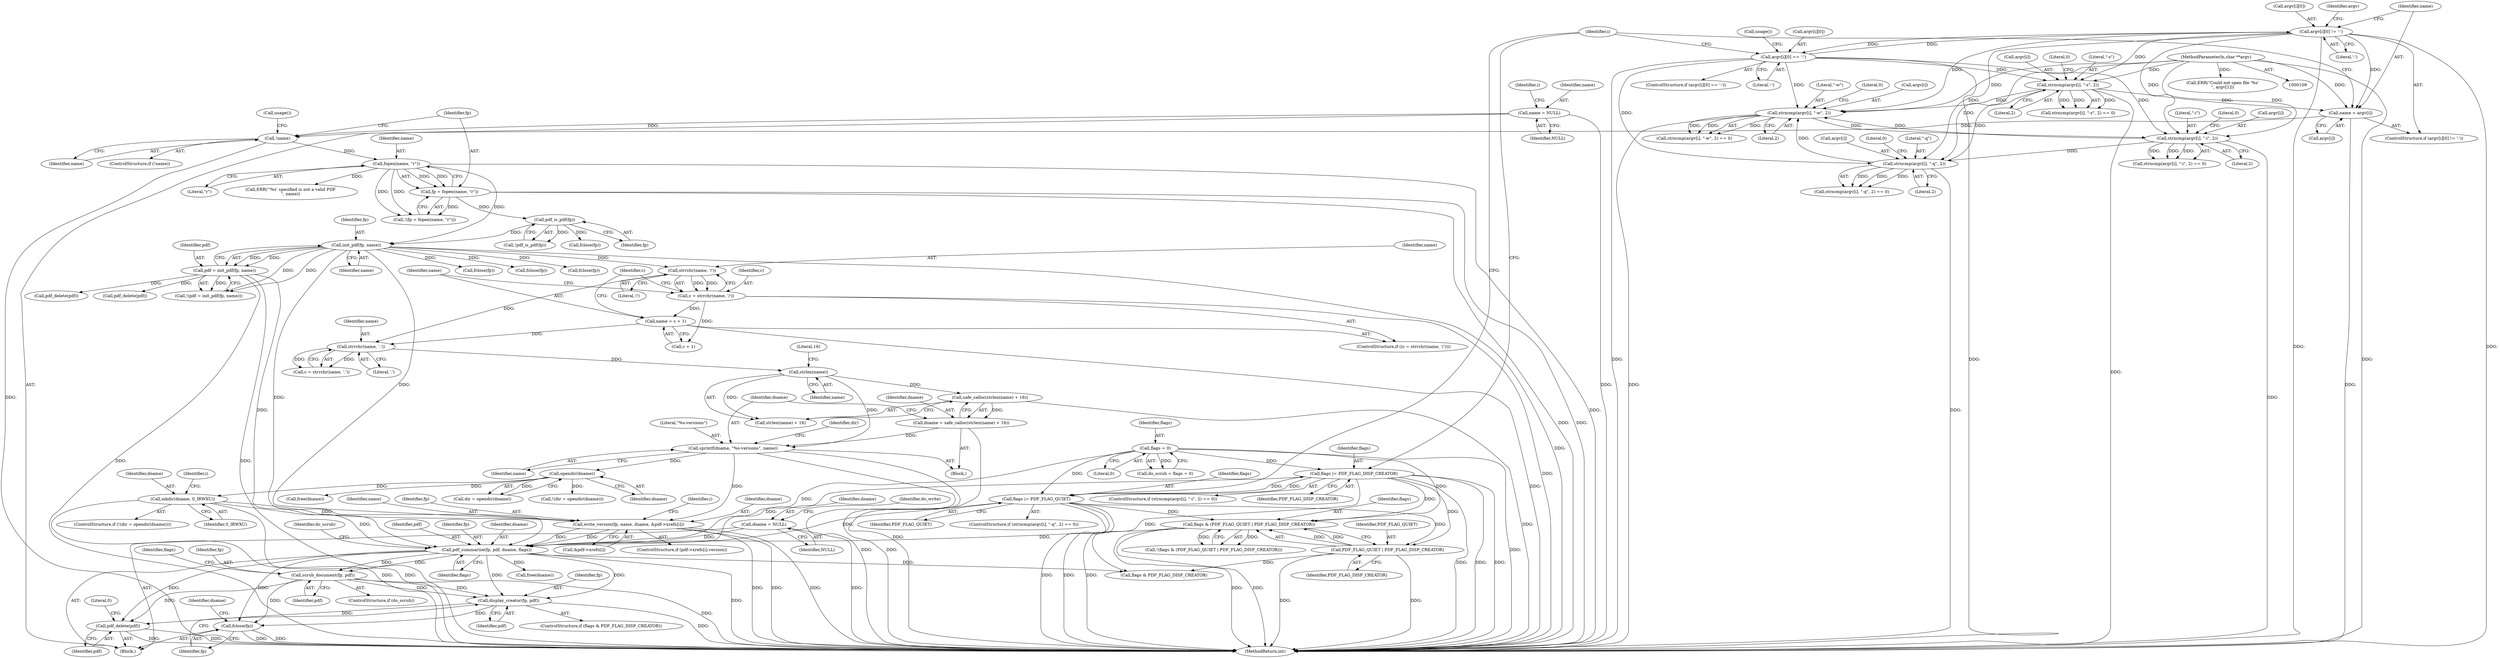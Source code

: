 digraph "0_pdfresurrect_0c4120fffa3dffe97b95c486a120eded82afe8a6@API" {
"1000427" [label="(Call,display_creator(fp, pdf))"];
"1000413" [label="(Call,pdf_summarize(fp, pdf, dname, flags))"];
"1000403" [label="(Call,write_version(fp, name, dname, &pdf->xrefs[i]))"];
"1000262" [label="(Call,init_pdf(fp, name))"];
"1000247" [label="(Call,pdf_is_pdf(fp))"];
"1000230" [label="(Call,fp = fopen(name, \"r\"))"];
"1000232" [label="(Call,fopen(name, \"r\"))"];
"1000225" [label="(Call,!name)"];
"1000209" [label="(Call,name = argv[i])"];
"1000190" [label="(Call,strncmp(argv[i], \"-s\", 2))"];
"1000177" [label="(Call,strncmp(argv[i], \"-q\", 2))"];
"1000216" [label="(Call,argv[i][0] == '-')"];
"1000202" [label="(Call,argv[i][0] != '-')"];
"1000164" [label="(Call,strncmp(argv[i], \"-i\", 2))"];
"1000151" [label="(Call,strncmp(argv[i], \"-w\", 2))"];
"1000111" [label="(MethodParameterIn,char **argv)"];
"1000136" [label="(Call,name = NULL)"];
"1000356" [label="(Call,sprintf(dname, \"%s-versions\", name))"];
"1000349" [label="(Call,dname = safe_calloc(strlen(name) + 16))"];
"1000351" [label="(Call,safe_calloc(strlen(name) + 16))"];
"1000353" [label="(Call,strlen(name))"];
"1000342" [label="(Call,strrchr(name, '.'))"];
"1000331" [label="(Call,strrchr(name, '/'))"];
"1000334" [label="(Call,name = c + 1)"];
"1000329" [label="(Call,c = strrchr(name, '/'))"];
"1000366" [label="(Call,mkdir(dname, S_IRWXU))"];
"1000364" [label="(Call,opendir(dname))"];
"1000260" [label="(Call,pdf = init_pdf(fp, name))"];
"1000322" [label="(Call,dname = NULL)"];
"1000171" [label="(Call,flags |= PDF_FLAG_DISP_CREATOR)"];
"1000184" [label="(Call,flags |= PDF_FLAG_QUIET)"];
"1000133" [label="(Call,flags = 0)"];
"1000303" [label="(Call,flags & (PDF_FLAG_QUIET | PDF_FLAG_DISP_CREATOR))"];
"1000305" [label="(Call,PDF_FLAG_QUIET | PDF_FLAG_DISP_CREATOR)"];
"1000420" [label="(Call,scrub_document(fp, pdf))"];
"1000430" [label="(Call,fclose(fp))"];
"1000434" [label="(Call,pdf_delete(pdf))"];
"1000219" [label="(Identifier,argv)"];
"1000203" [label="(Call,argv[i][0])"];
"1000248" [label="(Identifier,fp)"];
"1000162" [label="(ControlStructure,if (strncmp(argv[i], \"-i\", 2) == 0))"];
"1000343" [label="(Identifier,name)"];
"1000168" [label="(Literal,\"-i\")"];
"1000246" [label="(Call,!pdf_is_pdf(fp))"];
"1000438" [label="(MethodReturn,int)"];
"1000377" [label="(Call,free(dname))"];
"1000112" [label="(Block,)"];
"1000263" [label="(Identifier,fp)"];
"1000304" [label="(Identifier,flags)"];
"1000262" [label="(Call,init_pdf(fp, name))"];
"1000217" [label="(Call,argv[i][0])"];
"1000356" [label="(Call,sprintf(dname, \"%s-versions\", name))"];
"1000189" [label="(Call,strncmp(argv[i], \"-s\", 2) == 0)"];
"1000424" [label="(Call,flags & PDF_FLAG_DISP_CREATOR)"];
"1000379" [label="(Call,pdf_delete(pdf))"];
"1000135" [label="(Literal,0)"];
"1000194" [label="(Literal,\"-s\")"];
"1000331" [label="(Call,strrchr(name, '/'))"];
"1000169" [label="(Literal,2)"];
"1000170" [label="(Literal,0)"];
"1000428" [label="(Identifier,fp)"];
"1000351" [label="(Call,safe_calloc(strlen(name) + 16))"];
"1000326" [label="(Identifier,do_write)"];
"1000209" [label="(Call,name = argv[i])"];
"1000407" [label="(Call,&pdf->xrefs[i])"];
"1000195" [label="(Literal,2)"];
"1000323" [label="(Identifier,dname)"];
"1000165" [label="(Call,argv[i])"];
"1000429" [label="(Identifier,pdf)"];
"1000178" [label="(Call,argv[i])"];
"1000164" [label="(Call,strncmp(argv[i], \"-i\", 2))"];
"1000141" [label="(Identifier,i)"];
"1000415" [label="(Identifier,pdf)"];
"1000353" [label="(Call,strlen(name))"];
"1000307" [label="(Identifier,PDF_FLAG_DISP_CREATOR)"];
"1000260" [label="(Call,pdf = init_pdf(fp, name))"];
"1000234" [label="(Literal,\"r\")"];
"1000134" [label="(Identifier,flags)"];
"1000362" [label="(Call,dir = opendir(dname))"];
"1000191" [label="(Call,argv[i])"];
"1000414" [label="(Identifier,fp)"];
"1000226" [label="(Identifier,name)"];
"1000395" [label="(ControlStructure,if (pdf->xrefs[i].version))"];
"1000177" [label="(Call,strncmp(argv[i], \"-q\", 2))"];
"1000322" [label="(Call,dname = NULL)"];
"1000259" [label="(Call,!(pdf = init_pdf(fp, name)))"];
"1000208" [label="(Literal,'-')"];
"1000111" [label="(MethodParameterIn,char **argv)"];
"1000330" [label="(Identifier,c)"];
"1000261" [label="(Identifier,pdf)"];
"1000155" [label="(Literal,\"-w\")"];
"1000394" [label="(Identifier,i)"];
"1000171" [label="(Call,flags |= PDF_FLAG_DISP_CREATOR)"];
"1000406" [label="(Identifier,dname)"];
"1000403" [label="(Call,write_version(fp, name, dname, &pdf->xrefs[i]))"];
"1000172" [label="(Identifier,flags)"];
"1000349" [label="(Call,dname = safe_calloc(strlen(name) + 16))"];
"1000332" [label="(Identifier,name)"];
"1000182" [label="(Literal,2)"];
"1000405" [label="(Identifier,name)"];
"1000183" [label="(Literal,0)"];
"1000361" [label="(Call,!(dir = opendir(dname)))"];
"1000264" [label="(Identifier,name)"];
"1000184" [label="(Call,flags |= PDF_FLAG_QUIET)"];
"1000433" [label="(Identifier,dname)"];
"1000336" [label="(Call,c + 1)"];
"1000386" [label="(Identifier,i)"];
"1000431" [label="(Identifier,fp)"];
"1000136" [label="(Call,name = NULL)"];
"1000224" [label="(ControlStructure,if (!name))"];
"1000131" [label="(Call,do_scrub = flags = 0)"];
"1000425" [label="(Identifier,flags)"];
"1000352" [label="(Call,strlen(name) + 16)"];
"1000157" [label="(Literal,0)"];
"1000340" [label="(Call,c = strrchr(name, '.'))"];
"1000186" [label="(Identifier,PDF_FLAG_QUIET)"];
"1000302" [label="(Call,!(flags & (PDF_FLAG_QUIET | PDF_FLAG_DISP_CREATOR)))"];
"1000365" [label="(Identifier,dname)"];
"1000366" [label="(Call,mkdir(dname, S_IRWXU))"];
"1000156" [label="(Literal,2)"];
"1000327" [label="(Block,)"];
"1000359" [label="(Identifier,name)"];
"1000210" [label="(Identifier,name)"];
"1000354" [label="(Identifier,name)"];
"1000335" [label="(Identifier,name)"];
"1000416" [label="(Identifier,dname)"];
"1000137" [label="(Identifier,name)"];
"1000181" [label="(Literal,\"-q\")"];
"1000329" [label="(Call,c = strrchr(name, '/'))"];
"1000266" [label="(Call,fclose(fp))"];
"1000190" [label="(Call,strncmp(argv[i], \"-s\", 2))"];
"1000305" [label="(Call,PDF_FLAG_QUIET | PDF_FLAG_DISP_CREATOR)"];
"1000324" [label="(Identifier,NULL)"];
"1000150" [label="(Call,strncmp(argv[i], \"-w\", 2) == 0)"];
"1000151" [label="(Call,strncmp(argv[i], \"-w\", 2))"];
"1000318" [label="(Call,pdf_delete(pdf))"];
"1000227" [label="(Call,usage())"];
"1000342" [label="(Call,strrchr(name, '.'))"];
"1000201" [label="(ControlStructure,if (argv[i][0] != '-'))"];
"1000196" [label="(Literal,0)"];
"1000404" [label="(Identifier,fp)"];
"1000419" [label="(Identifier,do_scrub)"];
"1000341" [label="(Identifier,c)"];
"1000422" [label="(Identifier,pdf)"];
"1000176" [label="(Call,strncmp(argv[i], \"-q\", 2) == 0)"];
"1000231" [label="(Identifier,fp)"];
"1000236" [label="(Call,ERR(\"Could not open file '%s'\n\", argv[1]))"];
"1000344" [label="(Literal,'.')"];
"1000316" [label="(Call,fclose(fp))"];
"1000215" [label="(ControlStructure,if (argv[i][0] == '-'))"];
"1000223" [label="(Call,usage())"];
"1000225" [label="(Call,!name)"];
"1000357" [label="(Identifier,dname)"];
"1000355" [label="(Literal,16)"];
"1000185" [label="(Identifier,flags)"];
"1000147" [label="(Identifier,i)"];
"1000363" [label="(Identifier,dir)"];
"1000222" [label="(Literal,'-')"];
"1000420" [label="(Call,scrub_document(fp, pdf))"];
"1000360" [label="(ControlStructure,if (!(dir = opendir(dname))))"];
"1000368" [label="(Identifier,S_IRWXU)"];
"1000306" [label="(Identifier,PDF_FLAG_QUIET)"];
"1000211" [label="(Call,argv[i])"];
"1000175" [label="(ControlStructure,if (strncmp(argv[i], \"-q\", 2) == 0))"];
"1000418" [label="(ControlStructure,if (do_scrub))"];
"1000434" [label="(Call,pdf_delete(pdf))"];
"1000413" [label="(Call,pdf_summarize(fp, pdf, dname, flags))"];
"1000373" [label="(Call,fclose(fp))"];
"1000435" [label="(Identifier,pdf)"];
"1000202" [label="(Call,argv[i][0] != '-')"];
"1000233" [label="(Identifier,name)"];
"1000163" [label="(Call,strncmp(argv[i], \"-i\", 2) == 0)"];
"1000173" [label="(Identifier,PDF_FLAG_DISP_CREATOR)"];
"1000430" [label="(Call,fclose(fp))"];
"1000230" [label="(Call,fp = fopen(name, \"r\"))"];
"1000229" [label="(Call,!(fp = fopen(name, \"r\")))"];
"1000367" [label="(Identifier,dname)"];
"1000232" [label="(Call,fopen(name, \"r\"))"];
"1000216" [label="(Call,argv[i][0] == '-')"];
"1000253" [label="(Call,fclose(fp))"];
"1000417" [label="(Identifier,flags)"];
"1000432" [label="(Call,free(dname))"];
"1000437" [label="(Literal,0)"];
"1000303" [label="(Call,flags & (PDF_FLAG_QUIET | PDF_FLAG_DISP_CREATOR))"];
"1000334" [label="(Call,name = c + 1)"];
"1000333" [label="(Literal,'/')"];
"1000350" [label="(Identifier,dname)"];
"1000427" [label="(Call,display_creator(fp, pdf))"];
"1000133" [label="(Call,flags = 0)"];
"1000423" [label="(ControlStructure,if (flags & PDF_FLAG_DISP_CREATOR))"];
"1000358" [label="(Literal,\"%s-versions\")"];
"1000250" [label="(Call,ERR(\"'%s' specified is not a valid PDF\n\", name))"];
"1000247" [label="(Call,pdf_is_pdf(fp))"];
"1000421" [label="(Identifier,fp)"];
"1000152" [label="(Call,argv[i])"];
"1000328" [label="(ControlStructure,if ((c = strrchr(name, '/'))))"];
"1000138" [label="(Identifier,NULL)"];
"1000364" [label="(Call,opendir(dname))"];
"1000427" -> "1000423"  [label="AST: "];
"1000427" -> "1000429"  [label="CFG: "];
"1000428" -> "1000427"  [label="AST: "];
"1000429" -> "1000427"  [label="AST: "];
"1000431" -> "1000427"  [label="CFG: "];
"1000427" -> "1000438"  [label="DDG: "];
"1000413" -> "1000427"  [label="DDG: "];
"1000413" -> "1000427"  [label="DDG: "];
"1000420" -> "1000427"  [label="DDG: "];
"1000420" -> "1000427"  [label="DDG: "];
"1000427" -> "1000430"  [label="DDG: "];
"1000427" -> "1000434"  [label="DDG: "];
"1000413" -> "1000112"  [label="AST: "];
"1000413" -> "1000417"  [label="CFG: "];
"1000414" -> "1000413"  [label="AST: "];
"1000415" -> "1000413"  [label="AST: "];
"1000416" -> "1000413"  [label="AST: "];
"1000417" -> "1000413"  [label="AST: "];
"1000419" -> "1000413"  [label="CFG: "];
"1000413" -> "1000438"  [label="DDG: "];
"1000403" -> "1000413"  [label="DDG: "];
"1000403" -> "1000413"  [label="DDG: "];
"1000262" -> "1000413"  [label="DDG: "];
"1000260" -> "1000413"  [label="DDG: "];
"1000366" -> "1000413"  [label="DDG: "];
"1000322" -> "1000413"  [label="DDG: "];
"1000171" -> "1000413"  [label="DDG: "];
"1000184" -> "1000413"  [label="DDG: "];
"1000303" -> "1000413"  [label="DDG: "];
"1000133" -> "1000413"  [label="DDG: "];
"1000413" -> "1000420"  [label="DDG: "];
"1000413" -> "1000420"  [label="DDG: "];
"1000413" -> "1000424"  [label="DDG: "];
"1000413" -> "1000430"  [label="DDG: "];
"1000413" -> "1000432"  [label="DDG: "];
"1000413" -> "1000434"  [label="DDG: "];
"1000403" -> "1000395"  [label="AST: "];
"1000403" -> "1000407"  [label="CFG: "];
"1000404" -> "1000403"  [label="AST: "];
"1000405" -> "1000403"  [label="AST: "];
"1000406" -> "1000403"  [label="AST: "];
"1000407" -> "1000403"  [label="AST: "];
"1000394" -> "1000403"  [label="CFG: "];
"1000403" -> "1000438"  [label="DDG: "];
"1000403" -> "1000438"  [label="DDG: "];
"1000403" -> "1000438"  [label="DDG: "];
"1000262" -> "1000403"  [label="DDG: "];
"1000356" -> "1000403"  [label="DDG: "];
"1000366" -> "1000403"  [label="DDG: "];
"1000262" -> "1000260"  [label="AST: "];
"1000262" -> "1000264"  [label="CFG: "];
"1000263" -> "1000262"  [label="AST: "];
"1000264" -> "1000262"  [label="AST: "];
"1000260" -> "1000262"  [label="CFG: "];
"1000262" -> "1000438"  [label="DDG: "];
"1000262" -> "1000259"  [label="DDG: "];
"1000262" -> "1000259"  [label="DDG: "];
"1000262" -> "1000260"  [label="DDG: "];
"1000262" -> "1000260"  [label="DDG: "];
"1000247" -> "1000262"  [label="DDG: "];
"1000232" -> "1000262"  [label="DDG: "];
"1000262" -> "1000266"  [label="DDG: "];
"1000262" -> "1000316"  [label="DDG: "];
"1000262" -> "1000331"  [label="DDG: "];
"1000262" -> "1000373"  [label="DDG: "];
"1000247" -> "1000246"  [label="AST: "];
"1000247" -> "1000248"  [label="CFG: "];
"1000248" -> "1000247"  [label="AST: "];
"1000246" -> "1000247"  [label="CFG: "];
"1000247" -> "1000246"  [label="DDG: "];
"1000230" -> "1000247"  [label="DDG: "];
"1000247" -> "1000253"  [label="DDG: "];
"1000230" -> "1000229"  [label="AST: "];
"1000230" -> "1000232"  [label="CFG: "];
"1000231" -> "1000230"  [label="AST: "];
"1000232" -> "1000230"  [label="AST: "];
"1000229" -> "1000230"  [label="CFG: "];
"1000230" -> "1000438"  [label="DDG: "];
"1000230" -> "1000438"  [label="DDG: "];
"1000230" -> "1000229"  [label="DDG: "];
"1000232" -> "1000230"  [label="DDG: "];
"1000232" -> "1000230"  [label="DDG: "];
"1000232" -> "1000234"  [label="CFG: "];
"1000233" -> "1000232"  [label="AST: "];
"1000234" -> "1000232"  [label="AST: "];
"1000232" -> "1000438"  [label="DDG: "];
"1000232" -> "1000229"  [label="DDG: "];
"1000232" -> "1000229"  [label="DDG: "];
"1000225" -> "1000232"  [label="DDG: "];
"1000232" -> "1000250"  [label="DDG: "];
"1000225" -> "1000224"  [label="AST: "];
"1000225" -> "1000226"  [label="CFG: "];
"1000226" -> "1000225"  [label="AST: "];
"1000227" -> "1000225"  [label="CFG: "];
"1000231" -> "1000225"  [label="CFG: "];
"1000225" -> "1000438"  [label="DDG: "];
"1000209" -> "1000225"  [label="DDG: "];
"1000136" -> "1000225"  [label="DDG: "];
"1000209" -> "1000201"  [label="AST: "];
"1000209" -> "1000211"  [label="CFG: "];
"1000210" -> "1000209"  [label="AST: "];
"1000211" -> "1000209"  [label="AST: "];
"1000147" -> "1000209"  [label="CFG: "];
"1000209" -> "1000438"  [label="DDG: "];
"1000190" -> "1000209"  [label="DDG: "];
"1000202" -> "1000209"  [label="DDG: "];
"1000111" -> "1000209"  [label="DDG: "];
"1000190" -> "1000189"  [label="AST: "];
"1000190" -> "1000195"  [label="CFG: "];
"1000191" -> "1000190"  [label="AST: "];
"1000194" -> "1000190"  [label="AST: "];
"1000195" -> "1000190"  [label="AST: "];
"1000196" -> "1000190"  [label="CFG: "];
"1000190" -> "1000438"  [label="DDG: "];
"1000190" -> "1000151"  [label="DDG: "];
"1000190" -> "1000189"  [label="DDG: "];
"1000190" -> "1000189"  [label="DDG: "];
"1000190" -> "1000189"  [label="DDG: "];
"1000177" -> "1000190"  [label="DDG: "];
"1000216" -> "1000190"  [label="DDG: "];
"1000202" -> "1000190"  [label="DDG: "];
"1000111" -> "1000190"  [label="DDG: "];
"1000177" -> "1000176"  [label="AST: "];
"1000177" -> "1000182"  [label="CFG: "];
"1000178" -> "1000177"  [label="AST: "];
"1000181" -> "1000177"  [label="AST: "];
"1000182" -> "1000177"  [label="AST: "];
"1000183" -> "1000177"  [label="CFG: "];
"1000177" -> "1000438"  [label="DDG: "];
"1000177" -> "1000151"  [label="DDG: "];
"1000177" -> "1000176"  [label="DDG: "];
"1000177" -> "1000176"  [label="DDG: "];
"1000177" -> "1000176"  [label="DDG: "];
"1000216" -> "1000177"  [label="DDG: "];
"1000202" -> "1000177"  [label="DDG: "];
"1000164" -> "1000177"  [label="DDG: "];
"1000111" -> "1000177"  [label="DDG: "];
"1000216" -> "1000215"  [label="AST: "];
"1000216" -> "1000222"  [label="CFG: "];
"1000217" -> "1000216"  [label="AST: "];
"1000222" -> "1000216"  [label="AST: "];
"1000223" -> "1000216"  [label="CFG: "];
"1000147" -> "1000216"  [label="CFG: "];
"1000216" -> "1000438"  [label="DDG: "];
"1000216" -> "1000438"  [label="DDG: "];
"1000216" -> "1000151"  [label="DDG: "];
"1000216" -> "1000164"  [label="DDG: "];
"1000216" -> "1000202"  [label="DDG: "];
"1000202" -> "1000216"  [label="DDG: "];
"1000202" -> "1000201"  [label="AST: "];
"1000202" -> "1000208"  [label="CFG: "];
"1000203" -> "1000202"  [label="AST: "];
"1000208" -> "1000202"  [label="AST: "];
"1000210" -> "1000202"  [label="CFG: "];
"1000219" -> "1000202"  [label="CFG: "];
"1000202" -> "1000438"  [label="DDG: "];
"1000202" -> "1000438"  [label="DDG: "];
"1000202" -> "1000151"  [label="DDG: "];
"1000202" -> "1000164"  [label="DDG: "];
"1000164" -> "1000163"  [label="AST: "];
"1000164" -> "1000169"  [label="CFG: "];
"1000165" -> "1000164"  [label="AST: "];
"1000168" -> "1000164"  [label="AST: "];
"1000169" -> "1000164"  [label="AST: "];
"1000170" -> "1000164"  [label="CFG: "];
"1000164" -> "1000438"  [label="DDG: "];
"1000164" -> "1000151"  [label="DDG: "];
"1000164" -> "1000163"  [label="DDG: "];
"1000164" -> "1000163"  [label="DDG: "];
"1000164" -> "1000163"  [label="DDG: "];
"1000151" -> "1000164"  [label="DDG: "];
"1000111" -> "1000164"  [label="DDG: "];
"1000151" -> "1000150"  [label="AST: "];
"1000151" -> "1000156"  [label="CFG: "];
"1000152" -> "1000151"  [label="AST: "];
"1000155" -> "1000151"  [label="AST: "];
"1000156" -> "1000151"  [label="AST: "];
"1000157" -> "1000151"  [label="CFG: "];
"1000151" -> "1000438"  [label="DDG: "];
"1000151" -> "1000150"  [label="DDG: "];
"1000151" -> "1000150"  [label="DDG: "];
"1000151" -> "1000150"  [label="DDG: "];
"1000111" -> "1000151"  [label="DDG: "];
"1000111" -> "1000109"  [label="AST: "];
"1000111" -> "1000438"  [label="DDG: "];
"1000111" -> "1000236"  [label="DDG: "];
"1000136" -> "1000112"  [label="AST: "];
"1000136" -> "1000138"  [label="CFG: "];
"1000137" -> "1000136"  [label="AST: "];
"1000138" -> "1000136"  [label="AST: "];
"1000141" -> "1000136"  [label="CFG: "];
"1000136" -> "1000438"  [label="DDG: "];
"1000356" -> "1000327"  [label="AST: "];
"1000356" -> "1000359"  [label="CFG: "];
"1000357" -> "1000356"  [label="AST: "];
"1000358" -> "1000356"  [label="AST: "];
"1000359" -> "1000356"  [label="AST: "];
"1000363" -> "1000356"  [label="CFG: "];
"1000356" -> "1000438"  [label="DDG: "];
"1000356" -> "1000438"  [label="DDG: "];
"1000349" -> "1000356"  [label="DDG: "];
"1000353" -> "1000356"  [label="DDG: "];
"1000356" -> "1000364"  [label="DDG: "];
"1000349" -> "1000327"  [label="AST: "];
"1000349" -> "1000351"  [label="CFG: "];
"1000350" -> "1000349"  [label="AST: "];
"1000351" -> "1000349"  [label="AST: "];
"1000357" -> "1000349"  [label="CFG: "];
"1000349" -> "1000438"  [label="DDG: "];
"1000351" -> "1000349"  [label="DDG: "];
"1000351" -> "1000352"  [label="CFG: "];
"1000352" -> "1000351"  [label="AST: "];
"1000351" -> "1000438"  [label="DDG: "];
"1000353" -> "1000351"  [label="DDG: "];
"1000353" -> "1000352"  [label="AST: "];
"1000353" -> "1000354"  [label="CFG: "];
"1000354" -> "1000353"  [label="AST: "];
"1000355" -> "1000353"  [label="CFG: "];
"1000353" -> "1000352"  [label="DDG: "];
"1000342" -> "1000353"  [label="DDG: "];
"1000342" -> "1000340"  [label="AST: "];
"1000342" -> "1000344"  [label="CFG: "];
"1000343" -> "1000342"  [label="AST: "];
"1000344" -> "1000342"  [label="AST: "];
"1000340" -> "1000342"  [label="CFG: "];
"1000342" -> "1000340"  [label="DDG: "];
"1000342" -> "1000340"  [label="DDG: "];
"1000331" -> "1000342"  [label="DDG: "];
"1000334" -> "1000342"  [label="DDG: "];
"1000331" -> "1000329"  [label="AST: "];
"1000331" -> "1000333"  [label="CFG: "];
"1000332" -> "1000331"  [label="AST: "];
"1000333" -> "1000331"  [label="AST: "];
"1000329" -> "1000331"  [label="CFG: "];
"1000331" -> "1000329"  [label="DDG: "];
"1000331" -> "1000329"  [label="DDG: "];
"1000334" -> "1000328"  [label="AST: "];
"1000334" -> "1000336"  [label="CFG: "];
"1000335" -> "1000334"  [label="AST: "];
"1000336" -> "1000334"  [label="AST: "];
"1000341" -> "1000334"  [label="CFG: "];
"1000334" -> "1000438"  [label="DDG: "];
"1000329" -> "1000334"  [label="DDG: "];
"1000329" -> "1000328"  [label="AST: "];
"1000330" -> "1000329"  [label="AST: "];
"1000335" -> "1000329"  [label="CFG: "];
"1000341" -> "1000329"  [label="CFG: "];
"1000329" -> "1000438"  [label="DDG: "];
"1000329" -> "1000336"  [label="DDG: "];
"1000366" -> "1000360"  [label="AST: "];
"1000366" -> "1000368"  [label="CFG: "];
"1000367" -> "1000366"  [label="AST: "];
"1000368" -> "1000366"  [label="AST: "];
"1000386" -> "1000366"  [label="CFG: "];
"1000366" -> "1000438"  [label="DDG: "];
"1000366" -> "1000438"  [label="DDG: "];
"1000364" -> "1000366"  [label="DDG: "];
"1000364" -> "1000362"  [label="AST: "];
"1000364" -> "1000365"  [label="CFG: "];
"1000365" -> "1000364"  [label="AST: "];
"1000362" -> "1000364"  [label="CFG: "];
"1000364" -> "1000361"  [label="DDG: "];
"1000364" -> "1000362"  [label="DDG: "];
"1000364" -> "1000377"  [label="DDG: "];
"1000260" -> "1000259"  [label="AST: "];
"1000261" -> "1000260"  [label="AST: "];
"1000259" -> "1000260"  [label="CFG: "];
"1000260" -> "1000438"  [label="DDG: "];
"1000260" -> "1000438"  [label="DDG: "];
"1000260" -> "1000259"  [label="DDG: "];
"1000260" -> "1000318"  [label="DDG: "];
"1000260" -> "1000379"  [label="DDG: "];
"1000322" -> "1000112"  [label="AST: "];
"1000322" -> "1000324"  [label="CFG: "];
"1000323" -> "1000322"  [label="AST: "];
"1000324" -> "1000322"  [label="AST: "];
"1000326" -> "1000322"  [label="CFG: "];
"1000322" -> "1000438"  [label="DDG: "];
"1000171" -> "1000162"  [label="AST: "];
"1000171" -> "1000173"  [label="CFG: "];
"1000172" -> "1000171"  [label="AST: "];
"1000173" -> "1000171"  [label="AST: "];
"1000147" -> "1000171"  [label="CFG: "];
"1000171" -> "1000438"  [label="DDG: "];
"1000171" -> "1000438"  [label="DDG: "];
"1000171" -> "1000438"  [label="DDG: "];
"1000184" -> "1000171"  [label="DDG: "];
"1000133" -> "1000171"  [label="DDG: "];
"1000171" -> "1000184"  [label="DDG: "];
"1000171" -> "1000303"  [label="DDG: "];
"1000171" -> "1000305"  [label="DDG: "];
"1000171" -> "1000424"  [label="DDG: "];
"1000184" -> "1000175"  [label="AST: "];
"1000184" -> "1000186"  [label="CFG: "];
"1000185" -> "1000184"  [label="AST: "];
"1000186" -> "1000184"  [label="AST: "];
"1000147" -> "1000184"  [label="CFG: "];
"1000184" -> "1000438"  [label="DDG: "];
"1000184" -> "1000438"  [label="DDG: "];
"1000184" -> "1000438"  [label="DDG: "];
"1000133" -> "1000184"  [label="DDG: "];
"1000184" -> "1000303"  [label="DDG: "];
"1000184" -> "1000305"  [label="DDG: "];
"1000133" -> "1000131"  [label="AST: "];
"1000133" -> "1000135"  [label="CFG: "];
"1000134" -> "1000133"  [label="AST: "];
"1000135" -> "1000133"  [label="AST: "];
"1000131" -> "1000133"  [label="CFG: "];
"1000133" -> "1000438"  [label="DDG: "];
"1000133" -> "1000131"  [label="DDG: "];
"1000133" -> "1000303"  [label="DDG: "];
"1000303" -> "1000302"  [label="AST: "];
"1000303" -> "1000305"  [label="CFG: "];
"1000304" -> "1000303"  [label="AST: "];
"1000305" -> "1000303"  [label="AST: "];
"1000302" -> "1000303"  [label="CFG: "];
"1000303" -> "1000438"  [label="DDG: "];
"1000303" -> "1000438"  [label="DDG: "];
"1000303" -> "1000302"  [label="DDG: "];
"1000303" -> "1000302"  [label="DDG: "];
"1000305" -> "1000303"  [label="DDG: "];
"1000305" -> "1000303"  [label="DDG: "];
"1000305" -> "1000307"  [label="CFG: "];
"1000306" -> "1000305"  [label="AST: "];
"1000307" -> "1000305"  [label="AST: "];
"1000305" -> "1000438"  [label="DDG: "];
"1000305" -> "1000438"  [label="DDG: "];
"1000305" -> "1000424"  [label="DDG: "];
"1000420" -> "1000418"  [label="AST: "];
"1000420" -> "1000422"  [label="CFG: "];
"1000421" -> "1000420"  [label="AST: "];
"1000422" -> "1000420"  [label="AST: "];
"1000425" -> "1000420"  [label="CFG: "];
"1000420" -> "1000438"  [label="DDG: "];
"1000420" -> "1000430"  [label="DDG: "];
"1000420" -> "1000434"  [label="DDG: "];
"1000430" -> "1000112"  [label="AST: "];
"1000430" -> "1000431"  [label="CFG: "];
"1000431" -> "1000430"  [label="AST: "];
"1000433" -> "1000430"  [label="CFG: "];
"1000430" -> "1000438"  [label="DDG: "];
"1000430" -> "1000438"  [label="DDG: "];
"1000434" -> "1000112"  [label="AST: "];
"1000434" -> "1000435"  [label="CFG: "];
"1000435" -> "1000434"  [label="AST: "];
"1000437" -> "1000434"  [label="CFG: "];
"1000434" -> "1000438"  [label="DDG: "];
"1000434" -> "1000438"  [label="DDG: "];
}
